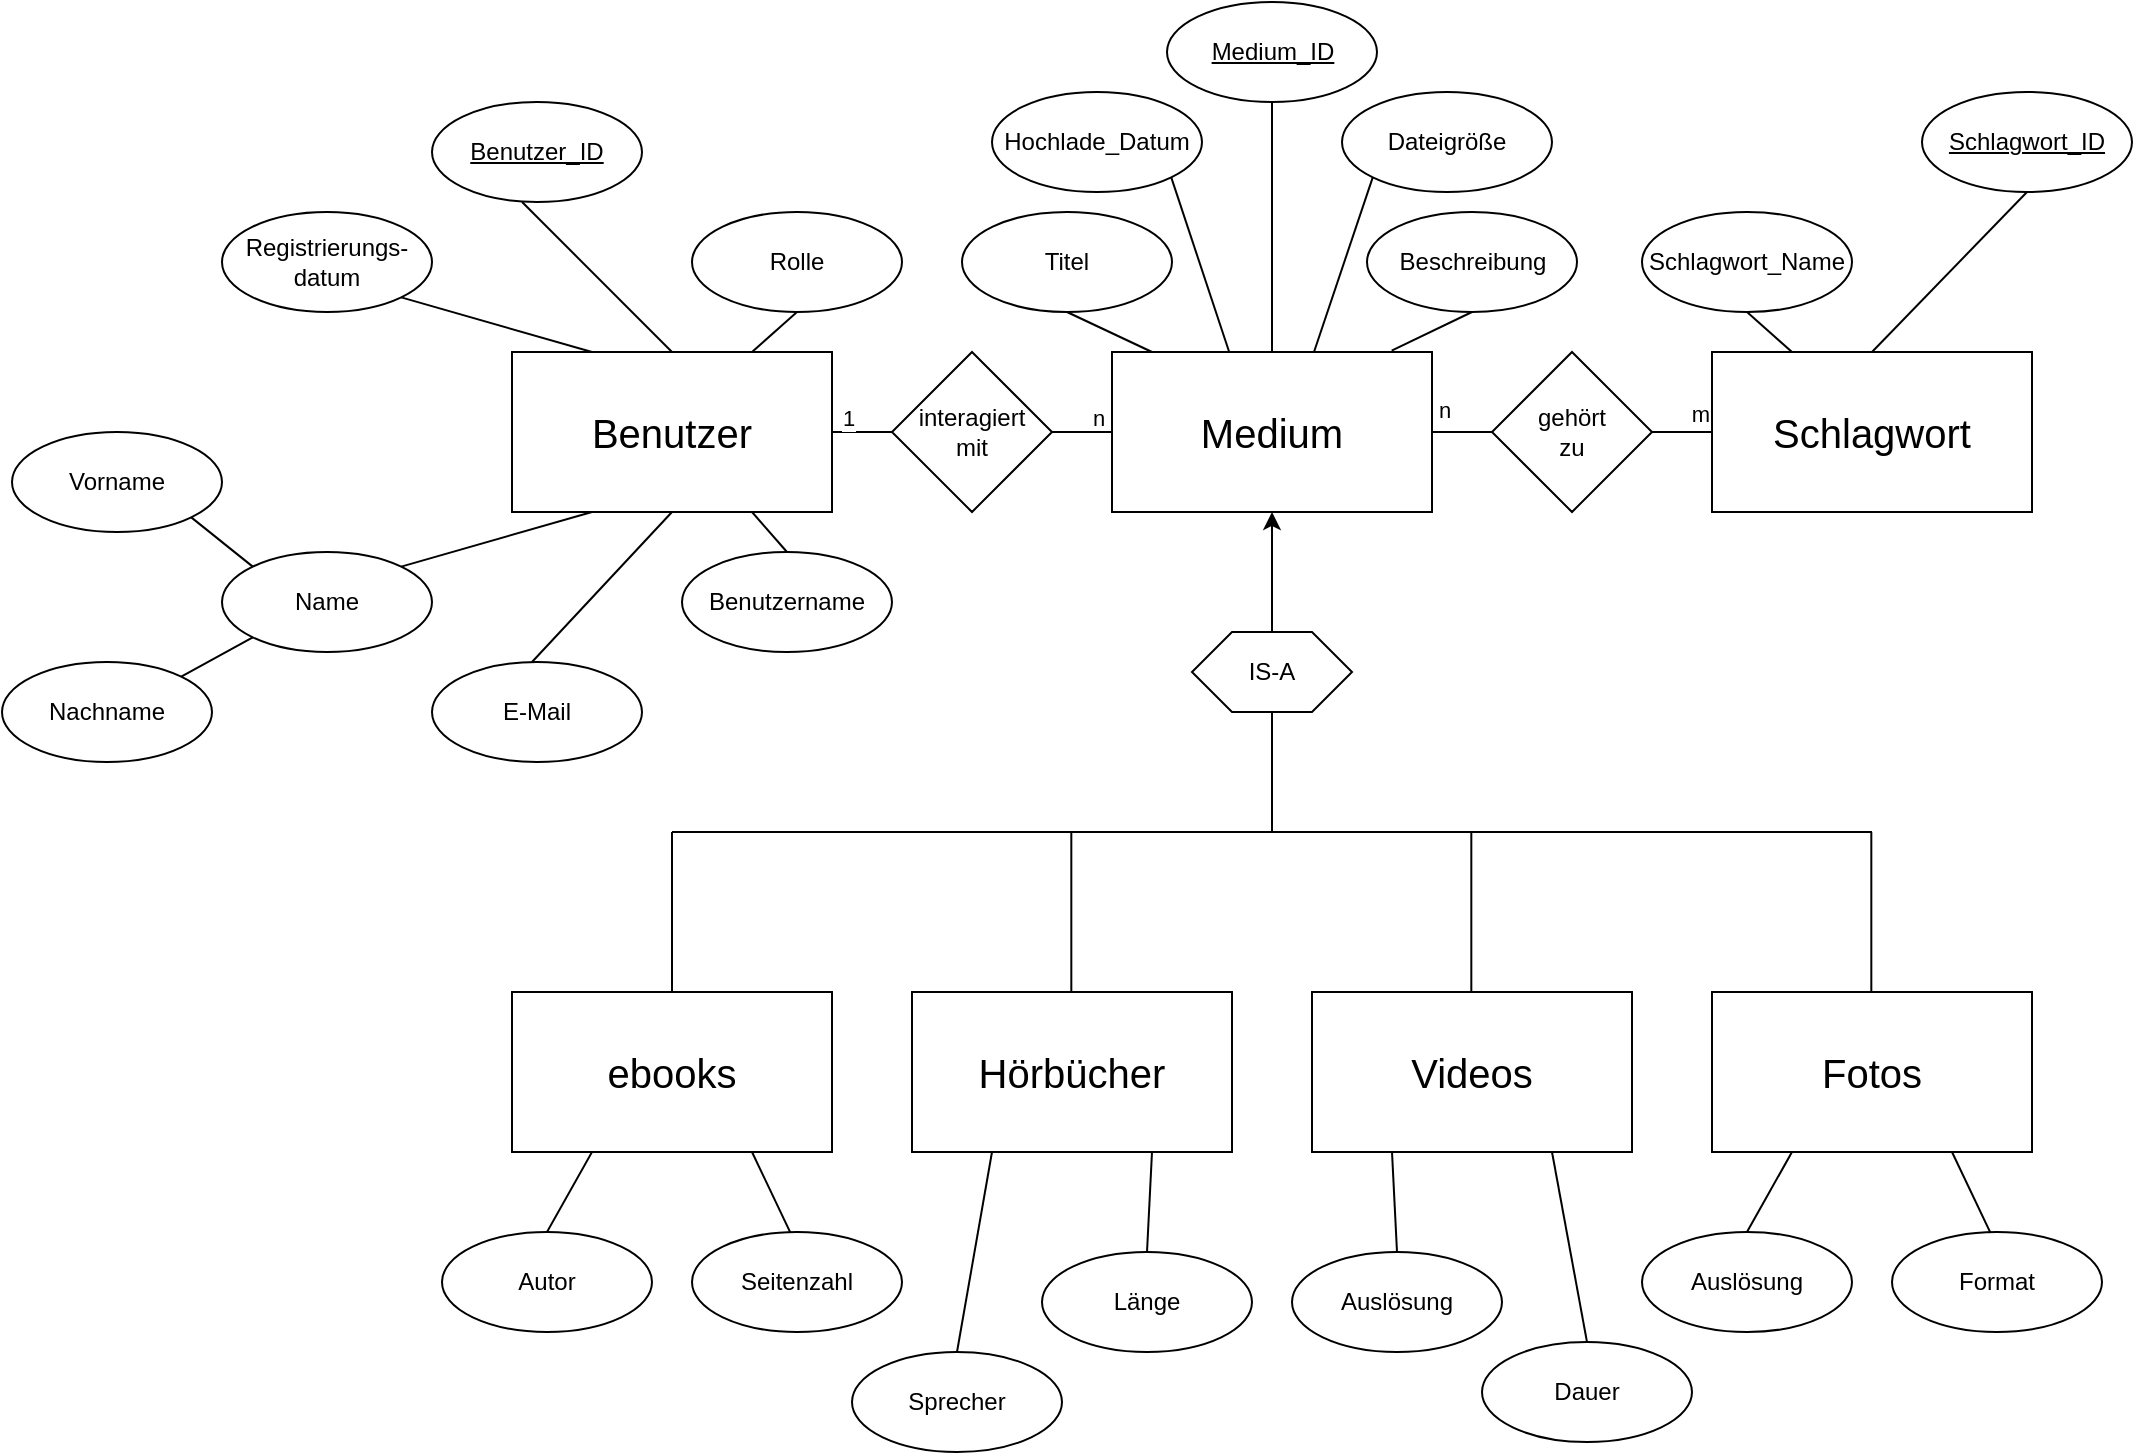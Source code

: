<mxfile version="24.7.7">
  <diagram id="R2lEEEUBdFMjLlhIrx00" name="Page-1">
    <mxGraphModel dx="2038" dy="653" grid="1" gridSize="5" guides="1" tooltips="1" connect="1" arrows="1" fold="1" page="1" pageScale="1" pageWidth="850" pageHeight="1100" math="0" shadow="0" extFonts="Permanent Marker^https://fonts.googleapis.com/css?family=Permanent+Marker">
      <root>
        <mxCell id="0" />
        <mxCell id="1" parent="0" />
        <mxCell id="lK1wHHD9UDWwdaMTe6ev-1" value="&lt;font style=&quot;font-size: 20px;&quot;&gt;Benutzer&lt;/font&gt;" style="rounded=0;whiteSpace=wrap;html=1;" vertex="1" parent="1">
          <mxGeometry x="40" y="280" width="160" height="80" as="geometry" />
        </mxCell>
        <mxCell id="lK1wHHD9UDWwdaMTe6ev-2" value="&lt;span style=&quot;font-size: 20px;&quot;&gt;ebooks&lt;/span&gt;" style="rounded=0;whiteSpace=wrap;html=1;" vertex="1" parent="1">
          <mxGeometry x="40" y="600" width="160" height="80" as="geometry" />
        </mxCell>
        <mxCell id="lK1wHHD9UDWwdaMTe6ev-3" value="&lt;span style=&quot;font-size: 20px;&quot;&gt;Hörbücher&lt;/span&gt;" style="rounded=0;whiteSpace=wrap;html=1;" vertex="1" parent="1">
          <mxGeometry x="240" y="600" width="160" height="80" as="geometry" />
        </mxCell>
        <mxCell id="lK1wHHD9UDWwdaMTe6ev-4" value="&lt;span style=&quot;font-size: 20px;&quot;&gt;Fotos&lt;/span&gt;" style="rounded=0;whiteSpace=wrap;html=1;" vertex="1" parent="1">
          <mxGeometry x="640" y="600" width="160" height="80" as="geometry" />
        </mxCell>
        <mxCell id="lK1wHHD9UDWwdaMTe6ev-5" value="&lt;span style=&quot;font-size: 20px;&quot;&gt;Videos&lt;/span&gt;" style="rounded=0;whiteSpace=wrap;html=1;" vertex="1" parent="1">
          <mxGeometry x="440" y="600" width="160" height="80" as="geometry" />
        </mxCell>
        <mxCell id="lK1wHHD9UDWwdaMTe6ev-8" value="interagiert&lt;br&gt;mit" style="rhombus;whiteSpace=wrap;html=1;" vertex="1" parent="1">
          <mxGeometry x="230" y="280" width="80" height="80" as="geometry" />
        </mxCell>
        <mxCell id="lK1wHHD9UDWwdaMTe6ev-11" value="&lt;span style=&quot;font-size: 20px;&quot;&gt;Medium&lt;/span&gt;" style="rounded=0;whiteSpace=wrap;html=1;" vertex="1" parent="1">
          <mxGeometry x="340" y="280" width="160" height="80" as="geometry" />
        </mxCell>
        <mxCell id="lK1wHHD9UDWwdaMTe6ev-13" value="&lt;span style=&quot;font-size: 20px;&quot;&gt;Schlagwort&lt;/span&gt;" style="rounded=0;whiteSpace=wrap;html=1;" vertex="1" parent="1">
          <mxGeometry x="640" y="280" width="160" height="80" as="geometry" />
        </mxCell>
        <mxCell id="lK1wHHD9UDWwdaMTe6ev-14" value="gehört&lt;br&gt;zu" style="rhombus;whiteSpace=wrap;html=1;" vertex="1" parent="1">
          <mxGeometry x="530" y="280" width="80" height="80" as="geometry" />
        </mxCell>
        <mxCell id="lK1wHHD9UDWwdaMTe6ev-20" value="" style="endArrow=none;html=1;rounded=0;exitX=0.5;exitY=0;exitDx=0;exitDy=0;" edge="1" parent="1" source="lK1wHHD9UDWwdaMTe6ev-2">
          <mxGeometry width="50" height="50" relative="1" as="geometry">
            <mxPoint x="460" y="500" as="sourcePoint" />
            <mxPoint x="120" y="520" as="targetPoint" />
          </mxGeometry>
        </mxCell>
        <mxCell id="lK1wHHD9UDWwdaMTe6ev-22" value="" style="endArrow=none;html=1;rounded=0;exitX=0.5;exitY=0;exitDx=0;exitDy=0;" edge="1" parent="1">
          <mxGeometry width="50" height="50" relative="1" as="geometry">
            <mxPoint x="319.66" y="600" as="sourcePoint" />
            <mxPoint x="319.66" y="520" as="targetPoint" />
          </mxGeometry>
        </mxCell>
        <mxCell id="lK1wHHD9UDWwdaMTe6ev-24" value="" style="endArrow=none;html=1;rounded=0;exitX=0.5;exitY=0;exitDx=0;exitDy=0;" edge="1" parent="1">
          <mxGeometry width="50" height="50" relative="1" as="geometry">
            <mxPoint x="519.66" y="600" as="sourcePoint" />
            <mxPoint x="519.66" y="520" as="targetPoint" />
          </mxGeometry>
        </mxCell>
        <mxCell id="lK1wHHD9UDWwdaMTe6ev-26" value="" style="endArrow=none;html=1;rounded=0;exitX=0.5;exitY=0;exitDx=0;exitDy=0;" edge="1" parent="1">
          <mxGeometry width="50" height="50" relative="1" as="geometry">
            <mxPoint x="719.66" y="600" as="sourcePoint" />
            <mxPoint x="719.66" y="520" as="targetPoint" />
          </mxGeometry>
        </mxCell>
        <mxCell id="lK1wHHD9UDWwdaMTe6ev-33" value="" style="endArrow=none;html=1;rounded=0;exitX=1;exitY=0.5;exitDx=0;exitDy=0;entryX=0;entryY=0.5;entryDx=0;entryDy=0;" edge="1" parent="1" source="lK1wHHD9UDWwdaMTe6ev-1" target="lK1wHHD9UDWwdaMTe6ev-8">
          <mxGeometry width="50" height="50" relative="1" as="geometry">
            <mxPoint x="460" y="500" as="sourcePoint" />
            <mxPoint x="510" y="450" as="targetPoint" />
          </mxGeometry>
        </mxCell>
        <mxCell id="lK1wHHD9UDWwdaMTe6ev-34" value="n" style="edgeLabel;html=1;align=center;verticalAlign=middle;resizable=0;points=[];" vertex="1" connectable="0" parent="1">
          <mxGeometry x="245" y="605.002" as="geometry">
            <mxPoint x="88" y="-292" as="offset" />
          </mxGeometry>
        </mxCell>
        <mxCell id="lK1wHHD9UDWwdaMTe6ev-35" value="" style="endArrow=none;html=1;rounded=0;exitX=1;exitY=0.5;exitDx=0;exitDy=0;entryX=0;entryY=0.5;entryDx=0;entryDy=0;" edge="1" parent="1" source="lK1wHHD9UDWwdaMTe6ev-8" target="lK1wHHD9UDWwdaMTe6ev-11">
          <mxGeometry width="50" height="50" relative="1" as="geometry">
            <mxPoint x="460" y="500" as="sourcePoint" />
            <mxPoint x="510" y="450" as="targetPoint" />
          </mxGeometry>
        </mxCell>
        <mxCell id="lK1wHHD9UDWwdaMTe6ev-36" value="1" style="edgeLabel;html=1;align=center;verticalAlign=middle;resizable=0;points=[];" vertex="1" connectable="0" parent="1">
          <mxGeometry x="120" y="605.002" as="geometry">
            <mxPoint x="88" y="-292" as="offset" />
          </mxGeometry>
        </mxCell>
        <mxCell id="lK1wHHD9UDWwdaMTe6ev-37" value="" style="endArrow=none;html=1;rounded=0;exitX=1;exitY=0.5;exitDx=0;exitDy=0;entryX=0;entryY=0.5;entryDx=0;entryDy=0;" edge="1" parent="1" source="lK1wHHD9UDWwdaMTe6ev-11" target="lK1wHHD9UDWwdaMTe6ev-14">
          <mxGeometry width="50" height="50" relative="1" as="geometry">
            <mxPoint x="460" y="495" as="sourcePoint" />
            <mxPoint x="510" y="445" as="targetPoint" />
          </mxGeometry>
        </mxCell>
        <mxCell id="lK1wHHD9UDWwdaMTe6ev-38" value="n" style="edgeLabel;html=1;align=center;verticalAlign=middle;resizable=0;points=[];" vertex="1" connectable="0" parent="1">
          <mxGeometry x="325" y="435.002" as="geometry">
            <mxPoint x="181" y="-126" as="offset" />
          </mxGeometry>
        </mxCell>
        <mxCell id="lK1wHHD9UDWwdaMTe6ev-39" value="m" style="edgeLabel;html=1;align=center;verticalAlign=middle;resizable=0;points=[];" vertex="1" connectable="0" parent="1">
          <mxGeometry x="135" y="620.002" as="geometry">
            <mxPoint x="499" y="-309" as="offset" />
          </mxGeometry>
        </mxCell>
        <mxCell id="lK1wHHD9UDWwdaMTe6ev-42" value="" style="endArrow=none;html=1;rounded=0;exitX=1;exitY=0.5;exitDx=0;exitDy=0;entryX=0;entryY=0.5;entryDx=0;entryDy=0;" edge="1" parent="1" source="lK1wHHD9UDWwdaMTe6ev-14" target="lK1wHHD9UDWwdaMTe6ev-13">
          <mxGeometry width="50" height="50" relative="1" as="geometry">
            <mxPoint x="460" y="495" as="sourcePoint" />
            <mxPoint x="510" y="445" as="targetPoint" />
          </mxGeometry>
        </mxCell>
        <mxCell id="lK1wHHD9UDWwdaMTe6ev-43" value="IS-A" style="shape=hexagon;perimeter=hexagonPerimeter2;whiteSpace=wrap;html=1;fixedSize=1;" vertex="1" parent="1">
          <mxGeometry x="380" y="420" width="80" height="40" as="geometry" />
        </mxCell>
        <mxCell id="lK1wHHD9UDWwdaMTe6ev-51" value="" style="endArrow=none;html=1;rounded=0;" edge="1" parent="1">
          <mxGeometry width="50" height="50" relative="1" as="geometry">
            <mxPoint x="120" y="520" as="sourcePoint" />
            <mxPoint x="720" y="520" as="targetPoint" />
          </mxGeometry>
        </mxCell>
        <mxCell id="lK1wHHD9UDWwdaMTe6ev-52" value="" style="endArrow=none;html=1;rounded=0;entryX=0.5;entryY=1;entryDx=0;entryDy=0;" edge="1" parent="1" target="lK1wHHD9UDWwdaMTe6ev-43">
          <mxGeometry width="50" height="50" relative="1" as="geometry">
            <mxPoint x="420" y="520" as="sourcePoint" />
            <mxPoint x="510" y="445" as="targetPoint" />
          </mxGeometry>
        </mxCell>
        <mxCell id="lK1wHHD9UDWwdaMTe6ev-53" value="" style="endArrow=classic;html=1;rounded=0;entryX=0.5;entryY=1;entryDx=0;entryDy=0;exitX=0.5;exitY=0;exitDx=0;exitDy=0;endFill=1;" edge="1" parent="1" source="lK1wHHD9UDWwdaMTe6ev-43" target="lK1wHHD9UDWwdaMTe6ev-11">
          <mxGeometry width="50" height="50" relative="1" as="geometry">
            <mxPoint x="425" y="525" as="sourcePoint" />
            <mxPoint x="425" y="465" as="targetPoint" />
          </mxGeometry>
        </mxCell>
        <mxCell id="lK1wHHD9UDWwdaMTe6ev-54" value="Titel" style="ellipse;whiteSpace=wrap;html=1;" vertex="1" parent="1">
          <mxGeometry x="265" y="210" width="105" height="50" as="geometry" />
        </mxCell>
        <mxCell id="lK1wHHD9UDWwdaMTe6ev-56" value="Hochlade_Datum" style="ellipse;whiteSpace=wrap;html=1;" vertex="1" parent="1">
          <mxGeometry x="280" y="150" width="105" height="50" as="geometry" />
        </mxCell>
        <mxCell id="lK1wHHD9UDWwdaMTe6ev-57" value="Beschreibung" style="ellipse;whiteSpace=wrap;html=1;" vertex="1" parent="1">
          <mxGeometry x="467.5" y="210" width="105" height="50" as="geometry" />
        </mxCell>
        <mxCell id="lK1wHHD9UDWwdaMTe6ev-58" value="Dateigröße" style="ellipse;whiteSpace=wrap;html=1;" vertex="1" parent="1">
          <mxGeometry x="455" y="150" width="105" height="50" as="geometry" />
        </mxCell>
        <mxCell id="lK1wHHD9UDWwdaMTe6ev-61" value="" style="endArrow=none;html=1;rounded=0;entryX=0.5;entryY=1;entryDx=0;entryDy=0;exitX=0.874;exitY=-0.009;exitDx=0;exitDy=0;exitPerimeter=0;" edge="1" parent="1" source="lK1wHHD9UDWwdaMTe6ev-11" target="lK1wHHD9UDWwdaMTe6ev-57">
          <mxGeometry width="50" height="50" relative="1" as="geometry">
            <mxPoint x="455" y="310" as="sourcePoint" />
            <mxPoint x="505" y="260" as="targetPoint" />
          </mxGeometry>
        </mxCell>
        <mxCell id="lK1wHHD9UDWwdaMTe6ev-62" value="" style="endArrow=none;html=1;rounded=0;entryX=0.5;entryY=1;entryDx=0;entryDy=0;" edge="1" parent="1" target="lK1wHHD9UDWwdaMTe6ev-54">
          <mxGeometry width="50" height="50" relative="1" as="geometry">
            <mxPoint x="360" y="280" as="sourcePoint" />
            <mxPoint x="400" y="250" as="targetPoint" />
          </mxGeometry>
        </mxCell>
        <mxCell id="lK1wHHD9UDWwdaMTe6ev-63" value="" style="endArrow=none;html=1;rounded=0;entryX=0;entryY=1;entryDx=0;entryDy=0;" edge="1" parent="1" target="lK1wHHD9UDWwdaMTe6ev-58">
          <mxGeometry width="50" height="50" relative="1" as="geometry">
            <mxPoint x="441" y="280" as="sourcePoint" />
            <mxPoint x="445" y="205" as="targetPoint" />
          </mxGeometry>
        </mxCell>
        <mxCell id="lK1wHHD9UDWwdaMTe6ev-64" value="" style="endArrow=none;html=1;rounded=0;exitX=0.367;exitY=0.005;exitDx=0;exitDy=0;exitPerimeter=0;entryX=1;entryY=1;entryDx=0;entryDy=0;" edge="1" parent="1" source="lK1wHHD9UDWwdaMTe6ev-11" target="lK1wHHD9UDWwdaMTe6ev-56">
          <mxGeometry width="50" height="50" relative="1" as="geometry">
            <mxPoint x="455" y="310" as="sourcePoint" />
            <mxPoint x="505" y="260" as="targetPoint" />
          </mxGeometry>
        </mxCell>
        <mxCell id="lK1wHHD9UDWwdaMTe6ev-68" value="Autor" style="ellipse;whiteSpace=wrap;html=1;" vertex="1" parent="1">
          <mxGeometry x="5" y="720" width="105" height="50" as="geometry" />
        </mxCell>
        <mxCell id="lK1wHHD9UDWwdaMTe6ev-69" value="Seitenzahl" style="ellipse;whiteSpace=wrap;html=1;" vertex="1" parent="1">
          <mxGeometry x="130" y="720" width="105" height="50" as="geometry" />
        </mxCell>
        <mxCell id="lK1wHHD9UDWwdaMTe6ev-70" value="" style="endArrow=none;html=1;rounded=0;exitX=0.5;exitY=0;exitDx=0;exitDy=0;entryX=0.25;entryY=1;entryDx=0;entryDy=0;" edge="1" parent="1" source="lK1wHHD9UDWwdaMTe6ev-68" target="lK1wHHD9UDWwdaMTe6ev-2">
          <mxGeometry width="50" height="50" relative="1" as="geometry">
            <mxPoint x="260" y="790" as="sourcePoint" />
            <mxPoint x="310" y="740" as="targetPoint" />
          </mxGeometry>
        </mxCell>
        <mxCell id="lK1wHHD9UDWwdaMTe6ev-71" value="" style="endArrow=none;html=1;rounded=0;exitX=0.469;exitY=0.009;exitDx=0;exitDy=0;exitPerimeter=0;entryX=0.75;entryY=1;entryDx=0;entryDy=0;" edge="1" parent="1" source="lK1wHHD9UDWwdaMTe6ev-69" target="lK1wHHD9UDWwdaMTe6ev-2">
          <mxGeometry width="50" height="50" relative="1" as="geometry">
            <mxPoint x="260" y="790" as="sourcePoint" />
            <mxPoint x="310" y="740" as="targetPoint" />
          </mxGeometry>
        </mxCell>
        <mxCell id="lK1wHHD9UDWwdaMTe6ev-72" value="Länge" style="ellipse;whiteSpace=wrap;html=1;" vertex="1" parent="1">
          <mxGeometry x="305" y="730" width="105" height="50" as="geometry" />
        </mxCell>
        <mxCell id="lK1wHHD9UDWwdaMTe6ev-73" value="Sprecher" style="ellipse;whiteSpace=wrap;html=1;" vertex="1" parent="1">
          <mxGeometry x="210" y="780" width="105" height="50" as="geometry" />
        </mxCell>
        <mxCell id="lK1wHHD9UDWwdaMTe6ev-74" value="" style="endArrow=none;html=1;rounded=0;exitX=0.5;exitY=0;exitDx=0;exitDy=0;entryX=0.25;entryY=1;entryDx=0;entryDy=0;" edge="1" parent="1" source="lK1wHHD9UDWwdaMTe6ev-73" target="lK1wHHD9UDWwdaMTe6ev-3">
          <mxGeometry width="50" height="50" relative="1" as="geometry">
            <mxPoint x="260" y="790" as="sourcePoint" />
            <mxPoint x="310" y="740" as="targetPoint" />
          </mxGeometry>
        </mxCell>
        <mxCell id="lK1wHHD9UDWwdaMTe6ev-77" value="" style="endArrow=none;html=1;rounded=0;entryX=0.5;entryY=0;entryDx=0;entryDy=0;exitX=0.75;exitY=1;exitDx=0;exitDy=0;" edge="1" parent="1" source="lK1wHHD9UDWwdaMTe6ev-3" target="lK1wHHD9UDWwdaMTe6ev-72">
          <mxGeometry width="50" height="50" relative="1" as="geometry">
            <mxPoint x="260" y="790" as="sourcePoint" />
            <mxPoint x="310" y="740" as="targetPoint" />
          </mxGeometry>
        </mxCell>
        <mxCell id="lK1wHHD9UDWwdaMTe6ev-78" value="Auslösung" style="ellipse;whiteSpace=wrap;html=1;" vertex="1" parent="1">
          <mxGeometry x="430" y="730" width="105" height="50" as="geometry" />
        </mxCell>
        <mxCell id="lK1wHHD9UDWwdaMTe6ev-79" value="" style="endArrow=none;html=1;rounded=0;entryX=0.25;entryY=1;entryDx=0;entryDy=0;entryPerimeter=0;exitX=0.5;exitY=0;exitDx=0;exitDy=0;" edge="1" parent="1" source="lK1wHHD9UDWwdaMTe6ev-78" target="lK1wHHD9UDWwdaMTe6ev-5">
          <mxGeometry width="50" height="50" relative="1" as="geometry">
            <mxPoint x="260" y="790" as="sourcePoint" />
            <mxPoint x="310" y="740" as="targetPoint" />
          </mxGeometry>
        </mxCell>
        <mxCell id="lK1wHHD9UDWwdaMTe6ev-80" value="Dauer" style="ellipse;whiteSpace=wrap;html=1;" vertex="1" parent="1">
          <mxGeometry x="525" y="775" width="105" height="50" as="geometry" />
        </mxCell>
        <mxCell id="lK1wHHD9UDWwdaMTe6ev-81" value="" style="endArrow=none;html=1;rounded=0;exitX=0.5;exitY=0;exitDx=0;exitDy=0;entryX=0.75;entryY=1;entryDx=0;entryDy=0;" edge="1" parent="1" source="lK1wHHD9UDWwdaMTe6ev-80" target="lK1wHHD9UDWwdaMTe6ev-5">
          <mxGeometry width="50" height="50" relative="1" as="geometry">
            <mxPoint x="260" y="790" as="sourcePoint" />
            <mxPoint x="310" y="740" as="targetPoint" />
          </mxGeometry>
        </mxCell>
        <mxCell id="lK1wHHD9UDWwdaMTe6ev-82" value="Auslösung" style="ellipse;whiteSpace=wrap;html=1;" vertex="1" parent="1">
          <mxGeometry x="605" y="720" width="105" height="50" as="geometry" />
        </mxCell>
        <mxCell id="lK1wHHD9UDWwdaMTe6ev-83" value="Format" style="ellipse;whiteSpace=wrap;html=1;" vertex="1" parent="1">
          <mxGeometry x="730" y="720" width="105" height="50" as="geometry" />
        </mxCell>
        <mxCell id="lK1wHHD9UDWwdaMTe6ev-84" value="" style="endArrow=none;html=1;rounded=0;exitX=0.5;exitY=0;exitDx=0;exitDy=0;entryX=0.25;entryY=1;entryDx=0;entryDy=0;" edge="1" parent="1" source="lK1wHHD9UDWwdaMTe6ev-82">
          <mxGeometry width="50" height="50" relative="1" as="geometry">
            <mxPoint x="860" y="790" as="sourcePoint" />
            <mxPoint x="680" y="680" as="targetPoint" />
          </mxGeometry>
        </mxCell>
        <mxCell id="lK1wHHD9UDWwdaMTe6ev-85" value="" style="endArrow=none;html=1;rounded=0;exitX=0.469;exitY=0.009;exitDx=0;exitDy=0;exitPerimeter=0;entryX=0.75;entryY=1;entryDx=0;entryDy=0;" edge="1" parent="1" source="lK1wHHD9UDWwdaMTe6ev-83">
          <mxGeometry width="50" height="50" relative="1" as="geometry">
            <mxPoint x="860" y="790" as="sourcePoint" />
            <mxPoint x="760" y="680" as="targetPoint" />
          </mxGeometry>
        </mxCell>
        <mxCell id="lK1wHHD9UDWwdaMTe6ev-86" value="&lt;u&gt;Medium_ID&lt;/u&gt;" style="ellipse;whiteSpace=wrap;html=1;" vertex="1" parent="1">
          <mxGeometry x="367.5" y="105" width="105" height="50" as="geometry" />
        </mxCell>
        <mxCell id="lK1wHHD9UDWwdaMTe6ev-87" value="" style="endArrow=none;html=1;rounded=0;entryX=0.5;entryY=1;entryDx=0;entryDy=0;" edge="1" parent="1" target="lK1wHHD9UDWwdaMTe6ev-86">
          <mxGeometry width="50" height="50" relative="1" as="geometry">
            <mxPoint x="420" y="280" as="sourcePoint" />
            <mxPoint x="615" y="215" as="targetPoint" />
          </mxGeometry>
        </mxCell>
        <mxCell id="lK1wHHD9UDWwdaMTe6ev-88" value="&lt;u&gt;Schlagwort_ID&lt;/u&gt;" style="ellipse;whiteSpace=wrap;html=1;" vertex="1" parent="1">
          <mxGeometry x="745" y="150" width="105" height="50" as="geometry" />
        </mxCell>
        <mxCell id="lK1wHHD9UDWwdaMTe6ev-89" value="Schlagwort_Name" style="ellipse;whiteSpace=wrap;html=1;" vertex="1" parent="1">
          <mxGeometry x="605" y="210" width="105" height="50" as="geometry" />
        </mxCell>
        <mxCell id="lK1wHHD9UDWwdaMTe6ev-90" value="" style="endArrow=none;html=1;rounded=0;exitX=0.5;exitY=1;exitDx=0;exitDy=0;entryX=0.25;entryY=0;entryDx=0;entryDy=0;" edge="1" parent="1" source="lK1wHHD9UDWwdaMTe6ev-89" target="lK1wHHD9UDWwdaMTe6ev-13">
          <mxGeometry width="50" height="50" relative="1" as="geometry">
            <mxPoint x="560" y="260" as="sourcePoint" />
            <mxPoint x="610" y="210" as="targetPoint" />
          </mxGeometry>
        </mxCell>
        <mxCell id="lK1wHHD9UDWwdaMTe6ev-92" value="" style="endArrow=none;html=1;rounded=0;exitX=0.5;exitY=1;exitDx=0;exitDy=0;entryX=0.5;entryY=0;entryDx=0;entryDy=0;" edge="1" parent="1" source="lK1wHHD9UDWwdaMTe6ev-88" target="lK1wHHD9UDWwdaMTe6ev-13">
          <mxGeometry width="50" height="50" relative="1" as="geometry">
            <mxPoint x="560" y="260" as="sourcePoint" />
            <mxPoint x="610" y="210" as="targetPoint" />
          </mxGeometry>
        </mxCell>
        <mxCell id="lK1wHHD9UDWwdaMTe6ev-93" value="&lt;u&gt;Benutzer_ID&lt;/u&gt;" style="ellipse;whiteSpace=wrap;html=1;" vertex="1" parent="1">
          <mxGeometry y="155" width="105" height="50" as="geometry" />
        </mxCell>
        <mxCell id="lK1wHHD9UDWwdaMTe6ev-94" value="Rolle" style="ellipse;whiteSpace=wrap;html=1;" vertex="1" parent="1">
          <mxGeometry x="130" y="210" width="105" height="50" as="geometry" />
        </mxCell>
        <mxCell id="lK1wHHD9UDWwdaMTe6ev-95" value="" style="endArrow=none;html=1;rounded=0;exitX=0.429;exitY=1;exitDx=0;exitDy=0;exitPerimeter=0;entryX=0.5;entryY=0;entryDx=0;entryDy=0;" edge="1" parent="1" source="lK1wHHD9UDWwdaMTe6ev-93" target="lK1wHHD9UDWwdaMTe6ev-1">
          <mxGeometry width="50" height="50" relative="1" as="geometry">
            <mxPoint x="560" y="395" as="sourcePoint" />
            <mxPoint x="610" y="345" as="targetPoint" />
          </mxGeometry>
        </mxCell>
        <mxCell id="lK1wHHD9UDWwdaMTe6ev-96" value="" style="endArrow=none;html=1;rounded=0;entryX=0.5;entryY=1;entryDx=0;entryDy=0;exitX=0.75;exitY=0;exitDx=0;exitDy=0;" edge="1" parent="1" source="lK1wHHD9UDWwdaMTe6ev-1" target="lK1wHHD9UDWwdaMTe6ev-94">
          <mxGeometry width="50" height="50" relative="1" as="geometry">
            <mxPoint x="395" y="310" as="sourcePoint" />
            <mxPoint x="445" y="260" as="targetPoint" />
          </mxGeometry>
        </mxCell>
        <mxCell id="lK1wHHD9UDWwdaMTe6ev-97" value="Benutzername" style="ellipse;whiteSpace=wrap;html=1;" vertex="1" parent="1">
          <mxGeometry x="125" y="380" width="105" height="50" as="geometry" />
        </mxCell>
        <mxCell id="lK1wHHD9UDWwdaMTe6ev-98" value="" style="endArrow=none;html=1;rounded=0;entryX=0.5;entryY=0;entryDx=0;entryDy=0;exitX=0.75;exitY=1;exitDx=0;exitDy=0;" edge="1" parent="1" source="lK1wHHD9UDWwdaMTe6ev-1" target="lK1wHHD9UDWwdaMTe6ev-97">
          <mxGeometry width="50" height="50" relative="1" as="geometry">
            <mxPoint x="230" y="310" as="sourcePoint" />
            <mxPoint x="280" y="260" as="targetPoint" />
          </mxGeometry>
        </mxCell>
        <mxCell id="lK1wHHD9UDWwdaMTe6ev-99" value="E-Mail" style="ellipse;whiteSpace=wrap;html=1;" vertex="1" parent="1">
          <mxGeometry y="435" width="105" height="50" as="geometry" />
        </mxCell>
        <mxCell id="lK1wHHD9UDWwdaMTe6ev-100" value="" style="endArrow=none;html=1;rounded=0;entryX=0.5;entryY=1;entryDx=0;entryDy=0;" edge="1" parent="1" target="lK1wHHD9UDWwdaMTe6ev-1">
          <mxGeometry width="50" height="50" relative="1" as="geometry">
            <mxPoint x="50" y="435" as="sourcePoint" />
            <mxPoint x="110" y="370" as="targetPoint" />
          </mxGeometry>
        </mxCell>
        <mxCell id="lK1wHHD9UDWwdaMTe6ev-101" value="Name" style="ellipse;whiteSpace=wrap;html=1;" vertex="1" parent="1">
          <mxGeometry x="-105" y="380" width="105" height="50" as="geometry" />
        </mxCell>
        <mxCell id="lK1wHHD9UDWwdaMTe6ev-102" value="Registrierungs-&lt;br&gt;datum" style="ellipse;whiteSpace=wrap;html=1;" vertex="1" parent="1">
          <mxGeometry x="-105" y="210" width="105" height="50" as="geometry" />
        </mxCell>
        <mxCell id="lK1wHHD9UDWwdaMTe6ev-103" value="" style="endArrow=none;html=1;rounded=0;entryX=1;entryY=1;entryDx=0;entryDy=0;exitX=0.25;exitY=0;exitDx=0;exitDy=0;" edge="1" parent="1" source="lK1wHHD9UDWwdaMTe6ev-1" target="lK1wHHD9UDWwdaMTe6ev-102">
          <mxGeometry width="50" height="50" relative="1" as="geometry">
            <mxPoint x="230" y="310" as="sourcePoint" />
            <mxPoint x="280" y="260" as="targetPoint" />
          </mxGeometry>
        </mxCell>
        <mxCell id="lK1wHHD9UDWwdaMTe6ev-104" value="" style="endArrow=none;html=1;rounded=0;exitX=0.25;exitY=1;exitDx=0;exitDy=0;entryX=1;entryY=0;entryDx=0;entryDy=0;" edge="1" parent="1" source="lK1wHHD9UDWwdaMTe6ev-1" target="lK1wHHD9UDWwdaMTe6ev-101">
          <mxGeometry width="50" height="50" relative="1" as="geometry">
            <mxPoint x="230" y="310" as="sourcePoint" />
            <mxPoint x="280" y="260" as="targetPoint" />
          </mxGeometry>
        </mxCell>
        <mxCell id="lK1wHHD9UDWwdaMTe6ev-105" value="Vorname" style="ellipse;whiteSpace=wrap;html=1;" vertex="1" parent="1">
          <mxGeometry x="-210" y="320" width="105" height="50" as="geometry" />
        </mxCell>
        <mxCell id="lK1wHHD9UDWwdaMTe6ev-106" value="Nachname" style="ellipse;whiteSpace=wrap;html=1;" vertex="1" parent="1">
          <mxGeometry x="-215" y="435" width="105" height="50" as="geometry" />
        </mxCell>
        <mxCell id="lK1wHHD9UDWwdaMTe6ev-107" value="" style="endArrow=none;html=1;rounded=0;exitX=0;exitY=0;exitDx=0;exitDy=0;entryX=1;entryY=1;entryDx=0;entryDy=0;" edge="1" parent="1" source="lK1wHHD9UDWwdaMTe6ev-101" target="lK1wHHD9UDWwdaMTe6ev-105">
          <mxGeometry width="50" height="50" relative="1" as="geometry">
            <mxPoint x="230" y="305" as="sourcePoint" />
            <mxPoint x="280" y="255" as="targetPoint" />
          </mxGeometry>
        </mxCell>
        <mxCell id="lK1wHHD9UDWwdaMTe6ev-108" value="" style="endArrow=none;html=1;rounded=0;exitX=0;exitY=1;exitDx=0;exitDy=0;entryX=1;entryY=0;entryDx=0;entryDy=0;" edge="1" parent="1" source="lK1wHHD9UDWwdaMTe6ev-101" target="lK1wHHD9UDWwdaMTe6ev-106">
          <mxGeometry width="50" height="50" relative="1" as="geometry">
            <mxPoint x="230" y="305" as="sourcePoint" />
            <mxPoint x="280" y="255" as="targetPoint" />
          </mxGeometry>
        </mxCell>
      </root>
    </mxGraphModel>
  </diagram>
</mxfile>
